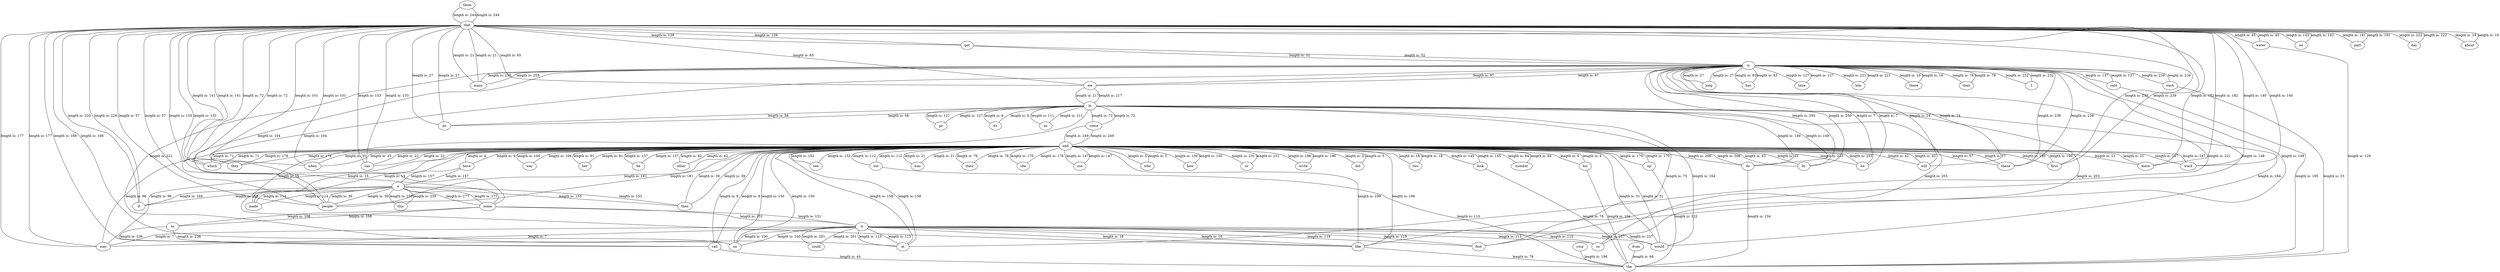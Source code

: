 // dot file of graph
graph graphname {
them -- that [label="length is: 244"];
get -- is [label="length is: 52"];
get -- that [label="length is: 129"];
we -- in [label="length is: 217"];
we -- is [label="length is: 97"];
we -- that [label="length is: 65"];
this -- a [label="length is: 239"];
she -- and [label="length is: 178"];
their -- and [label="length is: 76"];
will -- and [label="length is: 42"];
will -- is [label="length is: 24"];
have -- and [label="length is: 4"];
have -- a [label="length is: 157"];
come -- and [label="length is: 249"];
come -- in [label="length is: 72"];
is -- long [label="length is: 27"];
is -- has [label="length is: 83"];
is -- these [label="length is: 238"];
is -- get [label="length is: 52"];
is -- find [label="length is: 148"];
is -- people [label="length is: 104"];
is -- time [label="length is: 127"];
is -- at [label="length is: 221"];
is -- each [label="length is: 216"];
is -- him [label="length is: 221"];
is -- there [label="length is: 16"];
is -- than [label="length is: 78"];
is -- he [label="length is: 7"];
is -- many [label="length is: 255"];
is -- will [label="length is: 24"];
is -- by [label="length is: 250"];
is -- I [label="length is: 232"];
is -- said [label="length is: 137"];
is -- we [label="length is: 97"];

no -- that [label="length is: 142"];
time -- is [label="length is: 127"];
which -- and [label="length is: 71"];
which -- that [label="length is: 141"];
people -- and [label="length is: 181"];
people -- a [label="length is: 39"];
people -- is [label="length is: 104"];
people -- that [label="length is: 57"];
was -- and [label="length is: 21"];
then -- and [label="length is: 39"];
then -- a [label="length is: 153"];
on -- and [label="length is: 150"];
on -- that [label="length is: 166"];
on -- it [label="length is: 100"];
like -- the [label="length is: 78"];
like -- and [label="length is: 199"];
like -- in [label="length is: 75"];
like -- it [label="length is: 16"];
do -- the [label="length is: 134"];
do -- and [label="length is: 208"];
do -- in [label="length is: 149"];
each -- the [label="length is: 33"];
each -- is [label="length is: 216"];
it -- at [label="length is: 113"];
it -- find [label="length is: 119"];
it -- like [label="length is: 16"];
it -- some [label="length is: 151"];
it -- would [label="length is: 237"];
it -- may [label="length is: 7"];
it -- could [label="length is: 201"];
it -- so [label="length is: 113"];
it -- on [label="length is: 100"];
as -- in [label="length is: 111"];
first -- and [label="length is: 190"];
first -- that [label="length is: 239"];
they -- and [label="length is: 178"];
they -- that [label="length is: 72"];
long -- is [label="length is: 27"];
call -- the [label="length is: 44"];
call -- and [label="length is: 8"];
call -- to [label="length is: 236"];
I -- is [label="length is: 232"];
at -- and [label="length is: 158"];
at -- is [label="length is: 221"];
at -- it [label="length is: 113"];
use -- and [label="length is: 147"];
your -- the [label="length is: 196"];
that -- word [label="length is: 140"];
that -- which [label="length is: 141"];
that -- an [label="length is: 27"];
that -- water [label="length is: 45"];
that -- first [label="length is: 239"];
that -- many [label="length is: 21"];
that -- they [label="length is: 72"];
that -- more [label="length is: 182"];
that -- part [label="length is: 191"];
that -- on [label="length is: 166"];
that -- can [label="length is: 153"];
that -- if [label="length is: 220"];
that -- day [label="length is: 222"];
that -- people [label="length is: 57"];
that -- them [label="length is: 244"];
that -- when [label="length is: 101"];
that -- may [label="length is: 177"];
that -- some [label="length is: 155"];
that -- get [label="length is: 129"];
that -- no [label="length is: 142"];
that -- we [label="length is: 65"];
that -- about [label="length is: 19"];

go -- in [label="length is: 127"];
word -- and [label="length is: 247"];
word -- that [label="length is: 140"];
when -- and [label="length is: 35"];
when -- that [label="length is: 101"];
who -- and [label="length is: 5"];
how -- and [label="length is: 150"];
his -- the [label="length is: 164"];
his -- and [label="length is: 4"];
out -- the [label="length is: 110"];
out -- and [label="length is: 112"];

could -- it [label="length is: 201"];
would -- and [label="length is: 31"];
would -- in [label="length is: 164"];
would -- it [label="length is: 237"];
more -- and [label="length is: 21"];
more -- that [label="length is: 182"];
or -- and [label="length is: 231"];
write -- and [label="length is: 186"];
did -- and [label="length is: 5"];
he -- and [label="length is: 233"];
he -- is [label="length is: 7"];
in -- so [label="length is: 203"];
in -- come [label="length is: 72"];
in -- as [label="length is: 111"];
in -- like [label="length is: 75"];
in -- we [label="length is: 217"];
in -- do [label="length is: 149"];
in -- its [label="length is: 9"];
in -- would [label="length is: 164"];
in -- go [label="length is: 127"];
in -- an [label="length is: 58"];
there -- is [label="length is: 16"];
has -- is [label="length is: 83"];
its -- in [label="length is: 9"];
so -- in [label="length is: 203"];
so -- it [label="length is: 113"];
some -- a [label="length is: 177"];
some -- to [label="length is: 108"];
some -- that [label="length is: 155"];
some -- it [label="length is: 151"];
other -- and [label="length is: 82"];
two -- and [label="length is: 18"];
can -- and [label="length is: 22"];
can -- that [label="length is: 153"];
from -- the [label="length is: 66"];
many -- is [label="length is: 255"];
many -- that [label="length is: 21"];
than -- is [label="length is: 78"];
find -- is [label="length is: 148"];
find -- it [label="length is: 119"];
an -- in [label="length is: 58"];
an -- that [label="length is: 27"];
if -- a [label="length is: 169"];
if -- that [label="length is: 220"];
made -- and [label="length is: 15"];
made -- a [label="length is: 114"];
these -- and [label="length is: 57"];
these -- is [label="length is: 238"];
may -- and [label="length is: 96"];
may -- that [label="length is: 177"];
may -- it [label="length is: 7"];
number -- and [label="length is: 84"];
see -- and [label="length is: 152"];
way -- and [label="length is: 106"];
look -- the [label="length is: 76"];
look -- and [label="length is: 145"];
water -- the [label="length is: 129"];
water -- that [label="length is: 45"];
said -- the [label="length is: 195"];
said -- is [label="length is: 137"];
to -- some [label="length is: 108"];
to -- call [label="length is: 236"];
a -- then [label="length is: 153"];
a -- people [label="length is: 39"];
a -- some [label="length is: 177"];
a -- this [label="length is: 239"];
a -- have [label="length is: 157"];
a -- made [label="length is: 114"];
a -- if [label="length is: 169"];
and -- he [label="length is: 233"];
and -- up [label="length is: 170"];
and -- see [label="length is: 152"];
and -- do [label="length is: 208"];
and -- her [label="length is: 91"];
and -- use [label="length is: 147"];
and -- did [label="length is: 5"];
and -- on [label="length is: 150"];
and -- then [label="length is: 39"];
and -- can [label="length is: 22"];
and -- two [label="length is: 18"];
and -- write [label="length is: 186"];
and -- or [label="length is: 231"];
and -- his [label="length is: 4"];
and -- was [label="length is: 21"];
and -- come [label="length is: 249"];
and -- how [label="length is: 150"];
and -- have [label="length is: 4"];
and -- like [label="length is: 199"];
and -- number [label="length is: 84"];
and -- will [label="length is: 42"];
and -- may [label="length is: 96"];
and -- their [label="length is: 76"];
and -- out [label="length is: 112"];
and -- by [label="length is: 43"];
and -- who [label="length is: 5"];
and -- people [label="length is: 181"];
and -- call [label="length is: 8"];
and -- which [label="length is: 71"];
and -- be [label="length is: 137"];
and -- they [label="length is: 178"];
and -- look [label="length is: 145"];
and -- way [label="length is: 106"];
and -- other [label="length is: 82"];
and -- first [label="length is: 190"];
and -- more [label="length is: 21"];
and -- these [label="length is: 57"];
and -- would [label="length is: 31"];
and -- she [label="length is: 178"];
and -- when [label="length is: 35"];
and -- made [label="length is: 15"];
and -- word [label="length is: 247"];
and -- at [label="length is: 158"];
day -- that [label="length is: 222"];
him -- is [label="length is: 221"];
about -- that [label="length is: 19"];
part -- that [label="length is: 191"];
be -- and [label="length is: 137"];
by -- and [label="length is: 43"];
by -- is [label="length is: 250"];
her -- and [label="length is: 91"];
up -- the [label="length is: 122"];
up -- and [label="length is: 170"];


}